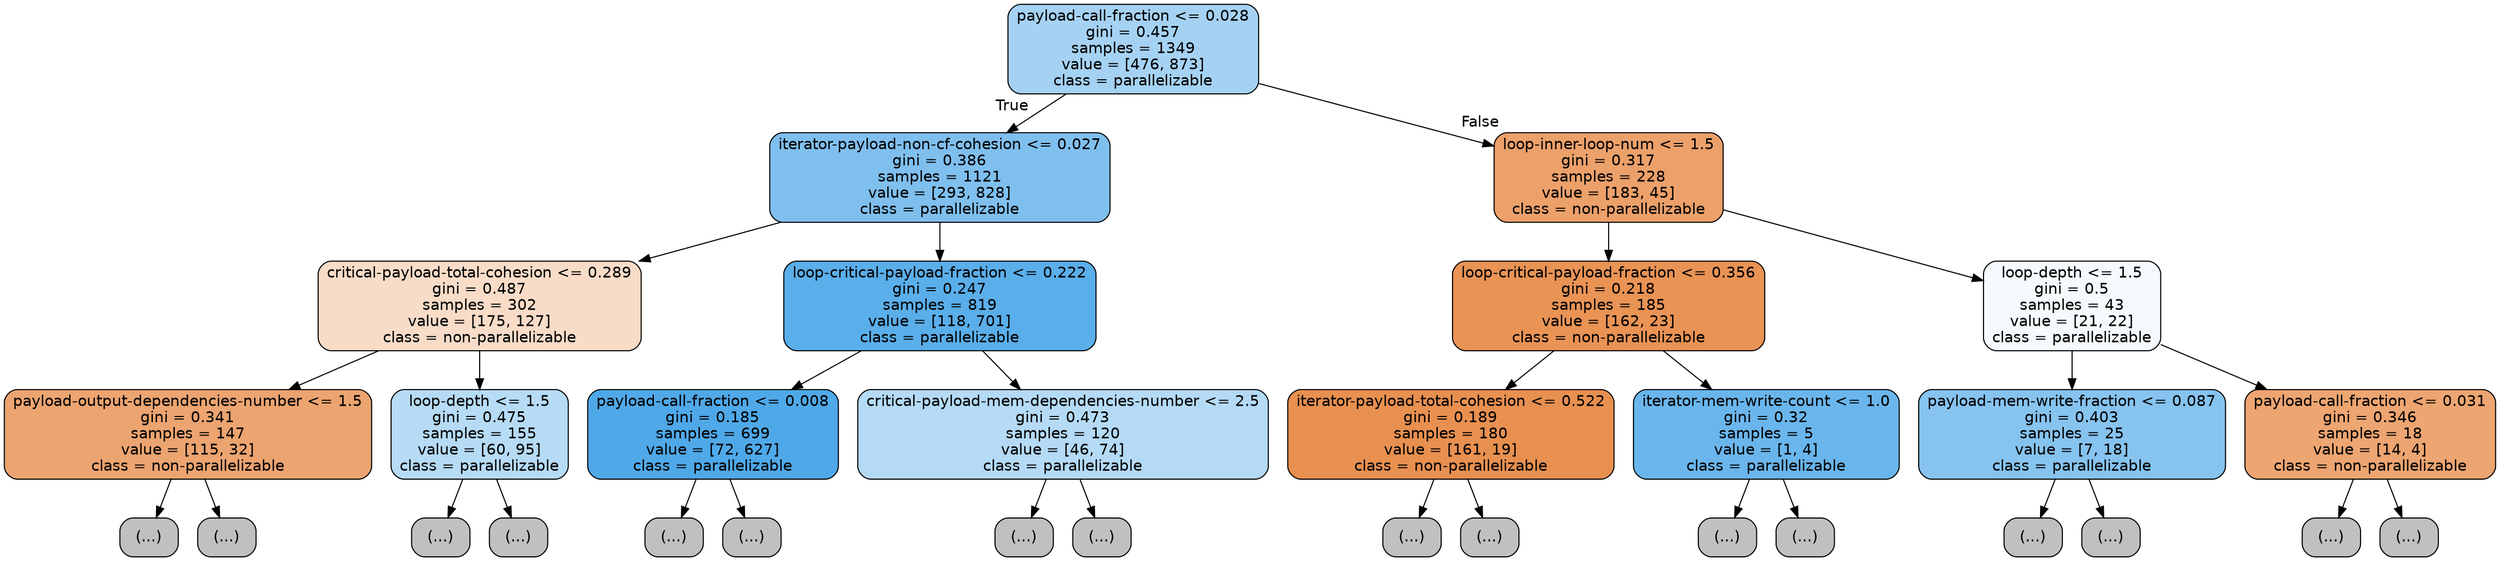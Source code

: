 digraph Tree {
node [shape=box, style="filled, rounded", color="black", fontname=helvetica] ;
edge [fontname=helvetica] ;
0 [label="payload-call-fraction <= 0.028\ngini = 0.457\nsamples = 1349\nvalue = [476, 873]\nclass = parallelizable", fillcolor="#399de574"] ;
1 [label="iterator-payload-non-cf-cohesion <= 0.027\ngini = 0.386\nsamples = 1121\nvalue = [293, 828]\nclass = parallelizable", fillcolor="#399de5a5"] ;
0 -> 1 [labeldistance=2.5, labelangle=45, headlabel="True"] ;
2 [label="critical-payload-total-cohesion <= 0.289\ngini = 0.487\nsamples = 302\nvalue = [175, 127]\nclass = non-parallelizable", fillcolor="#e5813946"] ;
1 -> 2 ;
3 [label="payload-output-dependencies-number <= 1.5\ngini = 0.341\nsamples = 147\nvalue = [115, 32]\nclass = non-parallelizable", fillcolor="#e58139b8"] ;
2 -> 3 ;
4 [label="(...)", fillcolor="#C0C0C0"] ;
3 -> 4 ;
23 [label="(...)", fillcolor="#C0C0C0"] ;
3 -> 23 ;
34 [label="loop-depth <= 1.5\ngini = 0.475\nsamples = 155\nvalue = [60, 95]\nclass = parallelizable", fillcolor="#399de55e"] ;
2 -> 34 ;
35 [label="(...)", fillcolor="#C0C0C0"] ;
34 -> 35 ;
40 [label="(...)", fillcolor="#C0C0C0"] ;
34 -> 40 ;
67 [label="loop-critical-payload-fraction <= 0.222\ngini = 0.247\nsamples = 819\nvalue = [118, 701]\nclass = parallelizable", fillcolor="#399de5d4"] ;
1 -> 67 ;
68 [label="payload-call-fraction <= 0.008\ngini = 0.185\nsamples = 699\nvalue = [72, 627]\nclass = parallelizable", fillcolor="#399de5e2"] ;
67 -> 68 ;
69 [label="(...)", fillcolor="#C0C0C0"] ;
68 -> 69 ;
174 [label="(...)", fillcolor="#C0C0C0"] ;
68 -> 174 ;
181 [label="critical-payload-mem-dependencies-number <= 2.5\ngini = 0.473\nsamples = 120\nvalue = [46, 74]\nclass = parallelizable", fillcolor="#399de560"] ;
67 -> 181 ;
182 [label="(...)", fillcolor="#C0C0C0"] ;
181 -> 182 ;
199 [label="(...)", fillcolor="#C0C0C0"] ;
181 -> 199 ;
226 [label="loop-inner-loop-num <= 1.5\ngini = 0.317\nsamples = 228\nvalue = [183, 45]\nclass = non-parallelizable", fillcolor="#e58139c0"] ;
0 -> 226 [labeldistance=2.5, labelangle=-45, headlabel="False"] ;
227 [label="loop-critical-payload-fraction <= 0.356\ngini = 0.218\nsamples = 185\nvalue = [162, 23]\nclass = non-parallelizable", fillcolor="#e58139db"] ;
226 -> 227 ;
228 [label="iterator-payload-total-cohesion <= 0.522\ngini = 0.189\nsamples = 180\nvalue = [161, 19]\nclass = non-parallelizable", fillcolor="#e58139e1"] ;
227 -> 228 ;
229 [label="(...)", fillcolor="#C0C0C0"] ;
228 -> 229 ;
256 [label="(...)", fillcolor="#C0C0C0"] ;
228 -> 256 ;
259 [label="iterator-mem-write-count <= 1.0\ngini = 0.32\nsamples = 5\nvalue = [1, 4]\nclass = parallelizable", fillcolor="#399de5bf"] ;
227 -> 259 ;
260 [label="(...)", fillcolor="#C0C0C0"] ;
259 -> 260 ;
261 [label="(...)", fillcolor="#C0C0C0"] ;
259 -> 261 ;
262 [label="loop-depth <= 1.5\ngini = 0.5\nsamples = 43\nvalue = [21, 22]\nclass = parallelizable", fillcolor="#399de50c"] ;
226 -> 262 ;
263 [label="payload-mem-write-fraction <= 0.087\ngini = 0.403\nsamples = 25\nvalue = [7, 18]\nclass = parallelizable", fillcolor="#399de59c"] ;
262 -> 263 ;
264 [label="(...)", fillcolor="#C0C0C0"] ;
263 -> 264 ;
265 [label="(...)", fillcolor="#C0C0C0"] ;
263 -> 265 ;
272 [label="payload-call-fraction <= 0.031\ngini = 0.346\nsamples = 18\nvalue = [14, 4]\nclass = non-parallelizable", fillcolor="#e58139b6"] ;
262 -> 272 ;
273 [label="(...)", fillcolor="#C0C0C0"] ;
272 -> 273 ;
274 [label="(...)", fillcolor="#C0C0C0"] ;
272 -> 274 ;
}